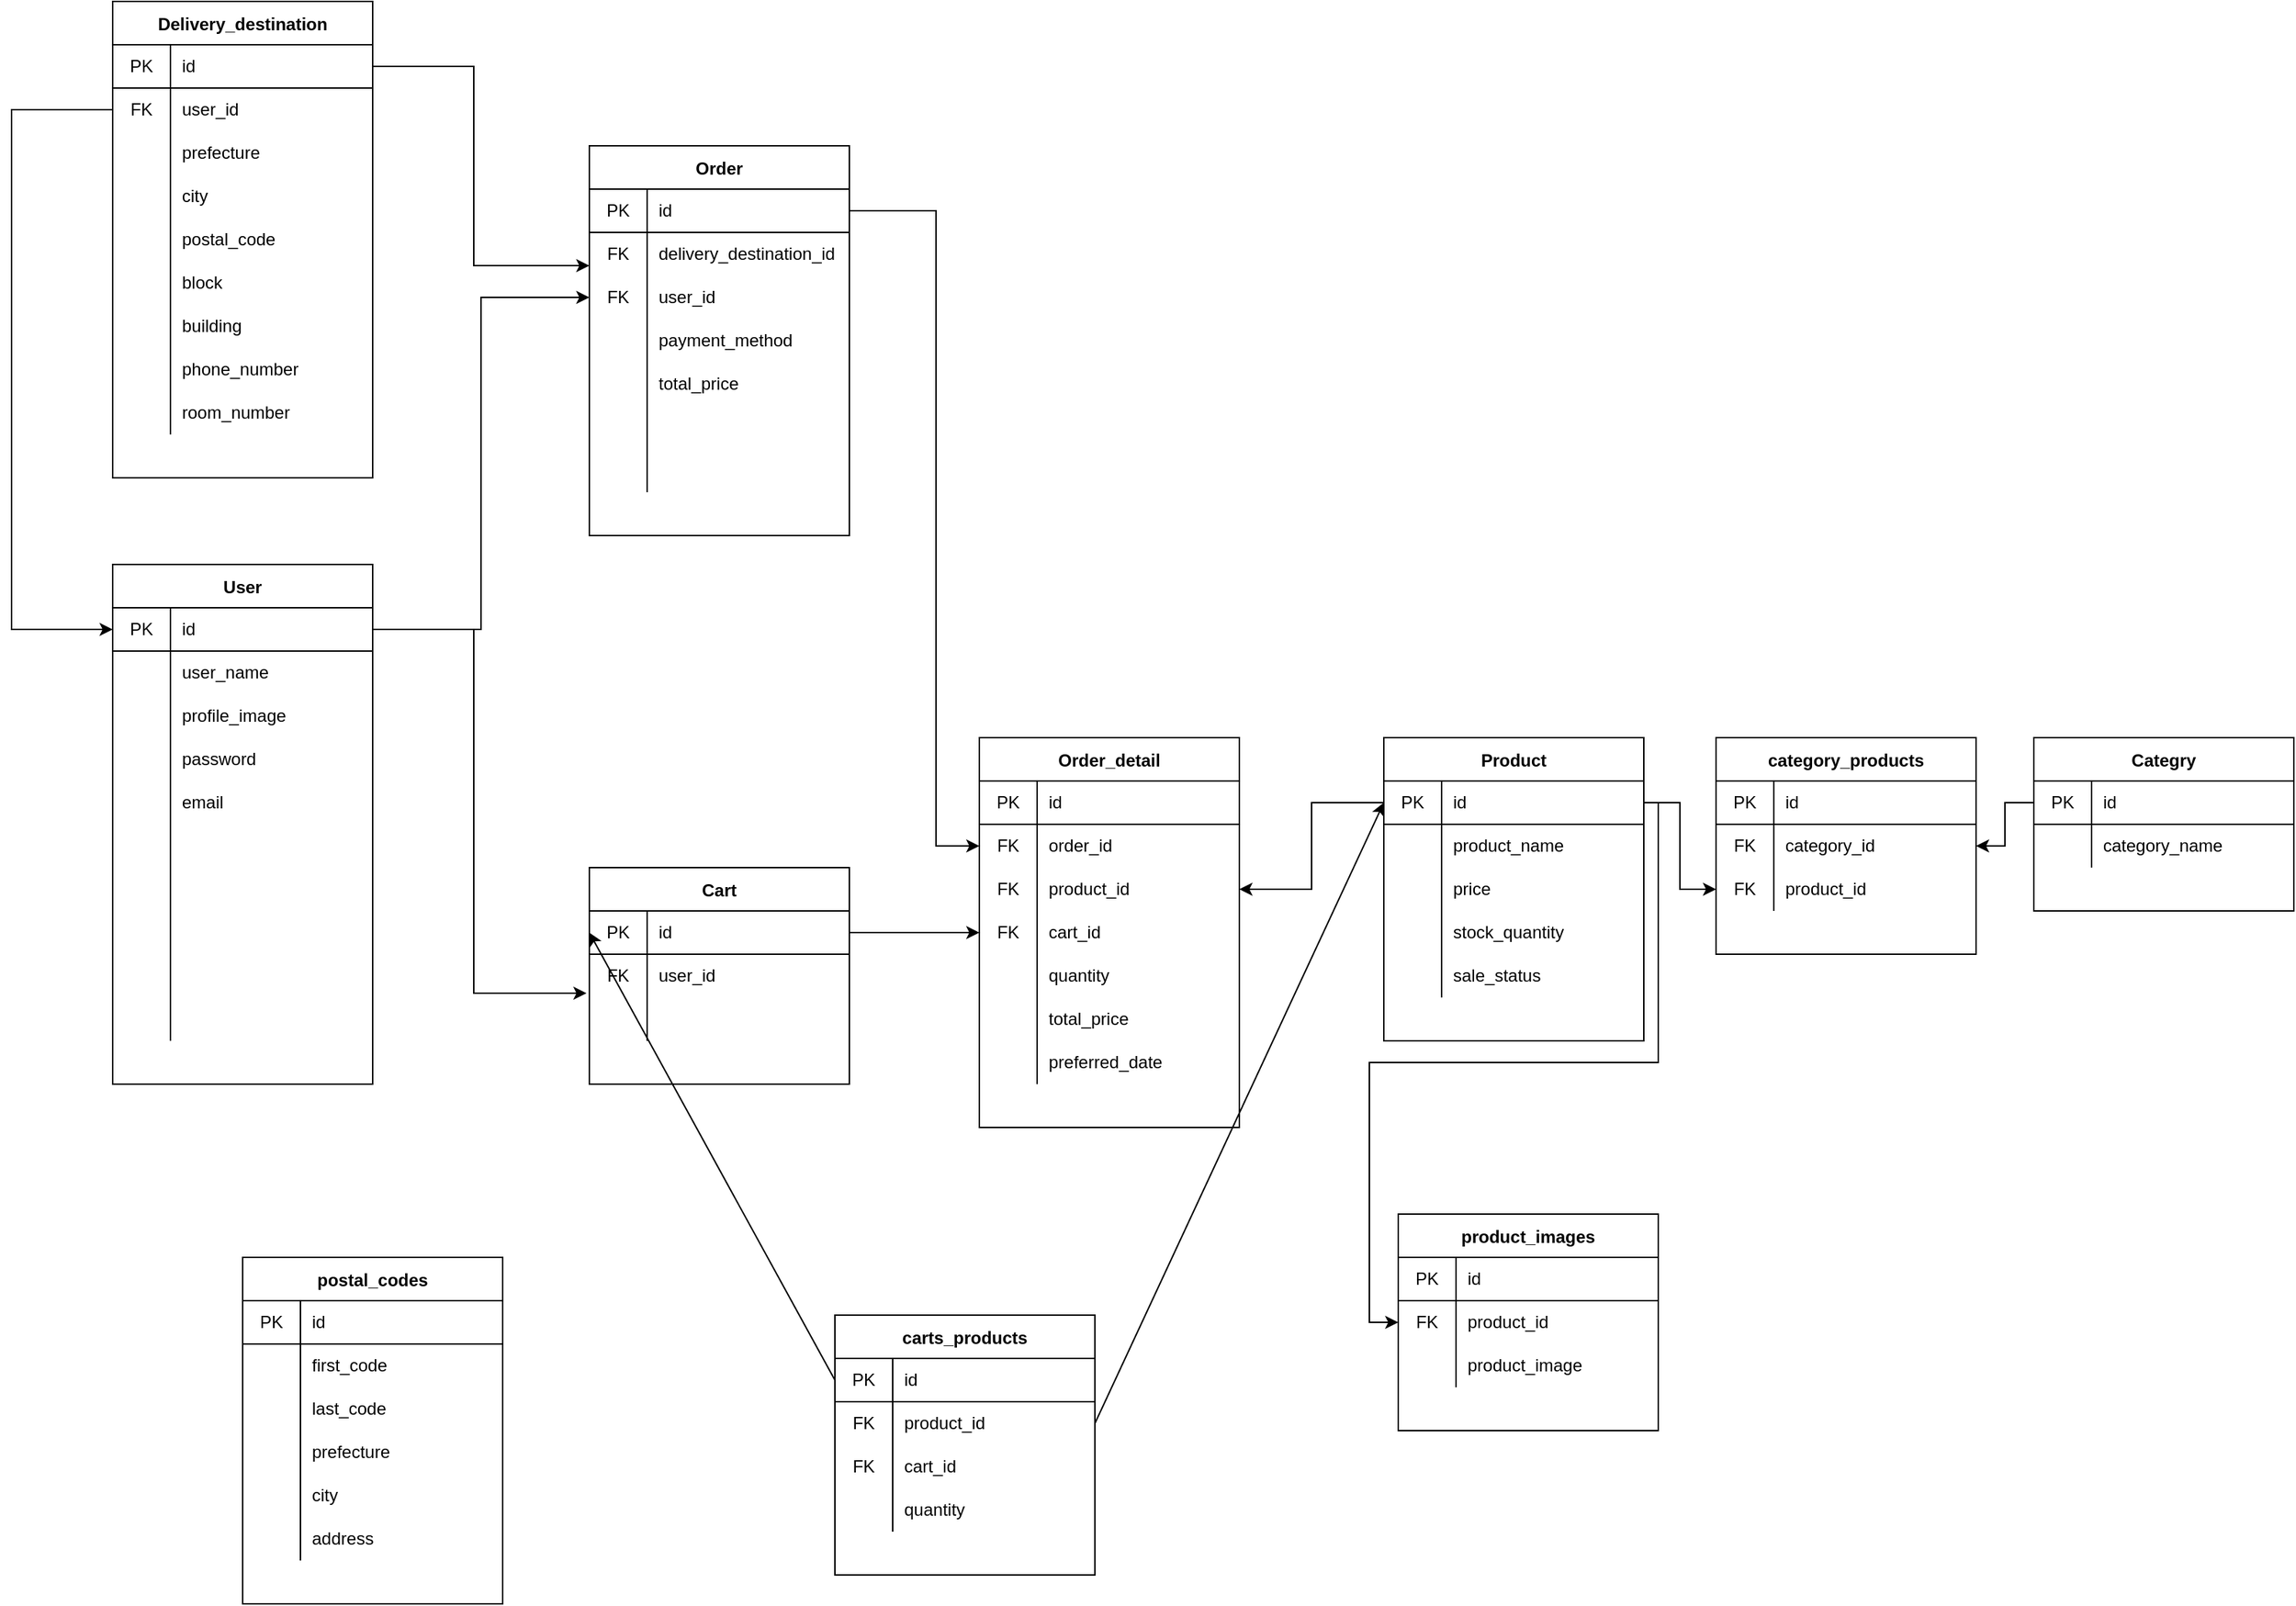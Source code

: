 <mxfile>
    <diagram id="3p-4Rh8myyLcDqGtjoT7" name="ER図面">
        <mxGraphModel dx="484" dy="622" grid="1" gridSize="10" guides="1" tooltips="1" connect="1" arrows="1" fold="1" page="1" pageScale="1" pageWidth="1920" pageHeight="1200" math="0" shadow="0">
            <root>
                <mxCell id="0"/>
                <mxCell id="1" parent="0"/>
                <mxCell id="340" value="" style="endArrow=classic;html=1;exitX=0;exitY=0.5;exitDx=0;exitDy=0;entryX=0;entryY=0.5;entryDx=0;entryDy=0;" edge="1" parent="1" source="322" target="125">
                    <mxGeometry width="50" height="50" relative="1" as="geometry">
                        <mxPoint x="830" y="920" as="sourcePoint"/>
                        <mxPoint x="880" y="870" as="targetPoint"/>
                    </mxGeometry>
                </mxCell>
                <mxCell id="23" value="User" style="shape=table;startSize=30;container=1;collapsible=0;childLayout=tableLayout;fixedRows=1;rowLines=0;fontStyle=1;align=center;" parent="1" vertex="1">
                    <mxGeometry x="370" y="440" width="180" height="360" as="geometry"/>
                </mxCell>
                <mxCell id="24" value="" style="shape=partialRectangle;html=1;whiteSpace=wrap;collapsible=0;dropTarget=0;pointerEvents=0;fillColor=none;top=0;left=0;bottom=1;right=0;points=[[0,0.5],[1,0.5]];portConstraint=eastwest;" parent="23" vertex="1">
                    <mxGeometry y="30" width="180" height="30" as="geometry"/>
                </mxCell>
                <mxCell id="25" value="PK" style="shape=partialRectangle;html=1;whiteSpace=wrap;connectable=0;fillColor=none;top=0;left=0;bottom=0;right=0;overflow=hidden;" parent="24" vertex="1">
                    <mxGeometry width="40" height="30" as="geometry"/>
                </mxCell>
                <mxCell id="26" value="id" style="shape=partialRectangle;html=1;whiteSpace=wrap;connectable=0;fillColor=none;top=0;left=0;bottom=0;right=0;align=left;spacingLeft=6;overflow=hidden;" parent="24" vertex="1">
                    <mxGeometry x="40" width="140" height="30" as="geometry"/>
                </mxCell>
                <mxCell id="27" value="" style="shape=partialRectangle;html=1;whiteSpace=wrap;collapsible=0;dropTarget=0;pointerEvents=0;fillColor=none;top=0;left=0;bottom=0;right=0;points=[[0,0.5],[1,0.5]];portConstraint=eastwest;" parent="23" vertex="1">
                    <mxGeometry y="60" width="180" height="30" as="geometry"/>
                </mxCell>
                <mxCell id="28" value="" style="shape=partialRectangle;html=1;whiteSpace=wrap;connectable=0;fillColor=none;top=0;left=0;bottom=0;right=0;overflow=hidden;" parent="27" vertex="1">
                    <mxGeometry width="40" height="30" as="geometry"/>
                </mxCell>
                <mxCell id="29" value="user_name" style="shape=partialRectangle;html=1;whiteSpace=wrap;connectable=0;fillColor=none;top=0;left=0;bottom=0;right=0;align=left;spacingLeft=6;overflow=hidden;" parent="27" vertex="1">
                    <mxGeometry x="40" width="140" height="30" as="geometry"/>
                </mxCell>
                <mxCell id="61" style="shape=partialRectangle;html=1;whiteSpace=wrap;collapsible=0;dropTarget=0;pointerEvents=0;fillColor=none;top=0;left=0;bottom=0;right=0;points=[[0,0.5],[1,0.5]];portConstraint=eastwest;" parent="23" vertex="1">
                    <mxGeometry y="90" width="180" height="30" as="geometry"/>
                </mxCell>
                <mxCell id="62" style="shape=partialRectangle;html=1;whiteSpace=wrap;connectable=0;fillColor=none;top=0;left=0;bottom=0;right=0;overflow=hidden;" parent="61" vertex="1">
                    <mxGeometry width="40" height="30" as="geometry"/>
                </mxCell>
                <mxCell id="63" value="profile_image" style="shape=partialRectangle;html=1;whiteSpace=wrap;connectable=0;fillColor=none;top=0;left=0;bottom=0;right=0;align=left;spacingLeft=6;overflow=hidden;" parent="61" vertex="1">
                    <mxGeometry x="40" width="140" height="30" as="geometry"/>
                </mxCell>
                <mxCell id="64" style="shape=partialRectangle;html=1;whiteSpace=wrap;collapsible=0;dropTarget=0;pointerEvents=0;fillColor=none;top=0;left=0;bottom=0;right=0;points=[[0,0.5],[1,0.5]];portConstraint=eastwest;" parent="23" vertex="1">
                    <mxGeometry y="120" width="180" height="30" as="geometry"/>
                </mxCell>
                <mxCell id="65" style="shape=partialRectangle;html=1;whiteSpace=wrap;connectable=0;fillColor=none;top=0;left=0;bottom=0;right=0;overflow=hidden;" parent="64" vertex="1">
                    <mxGeometry width="40" height="30" as="geometry"/>
                </mxCell>
                <mxCell id="66" value="password" style="shape=partialRectangle;html=1;whiteSpace=wrap;connectable=0;fillColor=none;top=0;left=0;bottom=0;right=0;align=left;spacingLeft=6;overflow=hidden;" parent="64" vertex="1">
                    <mxGeometry x="40" width="140" height="30" as="geometry"/>
                </mxCell>
                <mxCell id="67" style="shape=partialRectangle;html=1;whiteSpace=wrap;collapsible=0;dropTarget=0;pointerEvents=0;fillColor=none;top=0;left=0;bottom=0;right=0;points=[[0,0.5],[1,0.5]];portConstraint=eastwest;" parent="23" vertex="1">
                    <mxGeometry y="150" width="180" height="30" as="geometry"/>
                </mxCell>
                <mxCell id="68" style="shape=partialRectangle;html=1;whiteSpace=wrap;connectable=0;fillColor=none;top=0;left=0;bottom=0;right=0;overflow=hidden;" parent="67" vertex="1">
                    <mxGeometry width="40" height="30" as="geometry"/>
                </mxCell>
                <mxCell id="69" value="email" style="shape=partialRectangle;html=1;whiteSpace=wrap;connectable=0;fillColor=none;top=0;left=0;bottom=0;right=0;align=left;spacingLeft=6;overflow=hidden;" parent="67" vertex="1">
                    <mxGeometry x="40" width="140" height="30" as="geometry"/>
                </mxCell>
                <mxCell id="70" style="shape=partialRectangle;html=1;whiteSpace=wrap;collapsible=0;dropTarget=0;pointerEvents=0;fillColor=none;top=0;left=0;bottom=0;right=0;points=[[0,0.5],[1,0.5]];portConstraint=eastwest;" parent="23" vertex="1">
                    <mxGeometry y="180" width="180" height="30" as="geometry"/>
                </mxCell>
                <mxCell id="71" style="shape=partialRectangle;html=1;whiteSpace=wrap;connectable=0;fillColor=none;top=0;left=0;bottom=0;right=0;overflow=hidden;" parent="70" vertex="1">
                    <mxGeometry width="40" height="30" as="geometry"/>
                </mxCell>
                <mxCell id="72" style="shape=partialRectangle;html=1;whiteSpace=wrap;connectable=0;fillColor=none;top=0;left=0;bottom=0;right=0;align=left;spacingLeft=6;overflow=hidden;" parent="70" vertex="1">
                    <mxGeometry x="40" width="140" height="30" as="geometry"/>
                </mxCell>
                <mxCell id="73" style="shape=partialRectangle;html=1;whiteSpace=wrap;collapsible=0;dropTarget=0;pointerEvents=0;fillColor=none;top=0;left=0;bottom=0;right=0;points=[[0,0.5],[1,0.5]];portConstraint=eastwest;" parent="23" vertex="1">
                    <mxGeometry y="210" width="180" height="30" as="geometry"/>
                </mxCell>
                <mxCell id="74" style="shape=partialRectangle;html=1;whiteSpace=wrap;connectable=0;fillColor=none;top=0;left=0;bottom=0;right=0;overflow=hidden;" parent="73" vertex="1">
                    <mxGeometry width="40" height="30" as="geometry"/>
                </mxCell>
                <mxCell id="75" style="shape=partialRectangle;html=1;whiteSpace=wrap;connectable=0;fillColor=none;top=0;left=0;bottom=0;right=0;align=left;spacingLeft=6;overflow=hidden;" parent="73" vertex="1">
                    <mxGeometry x="40" width="140" height="30" as="geometry"/>
                </mxCell>
                <mxCell id="76" style="shape=partialRectangle;html=1;whiteSpace=wrap;collapsible=0;dropTarget=0;pointerEvents=0;fillColor=none;top=0;left=0;bottom=0;right=0;points=[[0,0.5],[1,0.5]];portConstraint=eastwest;" parent="23" vertex="1">
                    <mxGeometry y="240" width="180" height="30" as="geometry"/>
                </mxCell>
                <mxCell id="77" style="shape=partialRectangle;html=1;whiteSpace=wrap;connectable=0;fillColor=none;top=0;left=0;bottom=0;right=0;overflow=hidden;" parent="76" vertex="1">
                    <mxGeometry width="40" height="30" as="geometry"/>
                </mxCell>
                <mxCell id="78" style="shape=partialRectangle;html=1;whiteSpace=wrap;connectable=0;fillColor=none;top=0;left=0;bottom=0;right=0;align=left;spacingLeft=6;overflow=hidden;" parent="76" vertex="1">
                    <mxGeometry x="40" width="140" height="30" as="geometry"/>
                </mxCell>
                <mxCell id="79" style="shape=partialRectangle;html=1;whiteSpace=wrap;collapsible=0;dropTarget=0;pointerEvents=0;fillColor=none;top=0;left=0;bottom=0;right=0;points=[[0,0.5],[1,0.5]];portConstraint=eastwest;" parent="23" vertex="1">
                    <mxGeometry y="270" width="180" height="30" as="geometry"/>
                </mxCell>
                <mxCell id="80" style="shape=partialRectangle;html=1;whiteSpace=wrap;connectable=0;fillColor=none;top=0;left=0;bottom=0;right=0;overflow=hidden;" parent="79" vertex="1">
                    <mxGeometry width="40" height="30" as="geometry"/>
                </mxCell>
                <mxCell id="81" style="shape=partialRectangle;html=1;whiteSpace=wrap;connectable=0;fillColor=none;top=0;left=0;bottom=0;right=0;align=left;spacingLeft=6;overflow=hidden;" parent="79" vertex="1">
                    <mxGeometry x="40" width="140" height="30" as="geometry"/>
                </mxCell>
                <mxCell id="82" style="shape=partialRectangle;html=1;whiteSpace=wrap;collapsible=0;dropTarget=0;pointerEvents=0;fillColor=none;top=0;left=0;bottom=0;right=0;points=[[0,0.5],[1,0.5]];portConstraint=eastwest;" parent="23" vertex="1">
                    <mxGeometry y="300" width="180" height="30" as="geometry"/>
                </mxCell>
                <mxCell id="83" style="shape=partialRectangle;html=1;whiteSpace=wrap;connectable=0;fillColor=none;top=0;left=0;bottom=0;right=0;overflow=hidden;" parent="82" vertex="1">
                    <mxGeometry width="40" height="30" as="geometry"/>
                </mxCell>
                <mxCell id="84" style="shape=partialRectangle;html=1;whiteSpace=wrap;connectable=0;fillColor=none;top=0;left=0;bottom=0;right=0;align=left;spacingLeft=6;overflow=hidden;" parent="82" vertex="1">
                    <mxGeometry x="40" width="140" height="30" as="geometry"/>
                </mxCell>
                <mxCell id="85" value="Delivery_destination" style="shape=table;startSize=30;container=1;collapsible=0;childLayout=tableLayout;fixedRows=1;rowLines=0;fontStyle=1;align=center;" parent="1" vertex="1">
                    <mxGeometry x="370" y="50" width="180" height="330" as="geometry"/>
                </mxCell>
                <mxCell id="86" value="" style="shape=partialRectangle;html=1;whiteSpace=wrap;collapsible=0;dropTarget=0;pointerEvents=0;fillColor=none;top=0;left=0;bottom=1;right=0;points=[[0,0.5],[1,0.5]];portConstraint=eastwest;" parent="85" vertex="1">
                    <mxGeometry y="30" width="180" height="30" as="geometry"/>
                </mxCell>
                <mxCell id="87" value="PK" style="shape=partialRectangle;html=1;whiteSpace=wrap;connectable=0;fillColor=none;top=0;left=0;bottom=0;right=0;overflow=hidden;" parent="86" vertex="1">
                    <mxGeometry width="40" height="30" as="geometry"/>
                </mxCell>
                <mxCell id="88" value="id" style="shape=partialRectangle;html=1;whiteSpace=wrap;connectable=0;fillColor=none;top=0;left=0;bottom=0;right=0;align=left;spacingLeft=6;overflow=hidden;" parent="86" vertex="1">
                    <mxGeometry x="40" width="140" height="30" as="geometry"/>
                </mxCell>
                <mxCell id="89" value="" style="shape=partialRectangle;html=1;whiteSpace=wrap;collapsible=0;dropTarget=0;pointerEvents=0;fillColor=none;top=0;left=0;bottom=0;right=0;points=[[0,0.5],[1,0.5]];portConstraint=eastwest;" parent="85" vertex="1">
                    <mxGeometry y="60" width="180" height="30" as="geometry"/>
                </mxCell>
                <mxCell id="90" value="FK" style="shape=partialRectangle;html=1;whiteSpace=wrap;connectable=0;fillColor=none;top=0;left=0;bottom=0;right=0;overflow=hidden;" parent="89" vertex="1">
                    <mxGeometry width="40" height="30" as="geometry"/>
                </mxCell>
                <mxCell id="91" value="user_id" style="shape=partialRectangle;html=1;whiteSpace=wrap;connectable=0;fillColor=none;top=0;left=0;bottom=0;right=0;align=left;spacingLeft=6;overflow=hidden;" parent="89" vertex="1">
                    <mxGeometry x="40" width="140" height="30" as="geometry"/>
                </mxCell>
                <mxCell id="92" value="" style="shape=partialRectangle;html=1;whiteSpace=wrap;collapsible=0;dropTarget=0;pointerEvents=0;fillColor=none;top=0;left=0;bottom=0;right=0;points=[[0,0.5],[1,0.5]];portConstraint=eastwest;" parent="85" vertex="1">
                    <mxGeometry y="90" width="180" height="30" as="geometry"/>
                </mxCell>
                <mxCell id="93" value="" style="shape=partialRectangle;html=1;whiteSpace=wrap;connectable=0;fillColor=none;top=0;left=0;bottom=0;right=0;overflow=hidden;" parent="92" vertex="1">
                    <mxGeometry width="40" height="30" as="geometry"/>
                </mxCell>
                <mxCell id="94" value="prefecture" style="shape=partialRectangle;html=1;whiteSpace=wrap;connectable=0;fillColor=none;top=0;left=0;bottom=0;right=0;align=left;spacingLeft=6;overflow=hidden;" parent="92" vertex="1">
                    <mxGeometry x="40" width="140" height="30" as="geometry"/>
                </mxCell>
                <mxCell id="196" style="shape=partialRectangle;html=1;whiteSpace=wrap;collapsible=0;dropTarget=0;pointerEvents=0;fillColor=none;top=0;left=0;bottom=0;right=0;points=[[0,0.5],[1,0.5]];portConstraint=eastwest;" parent="85" vertex="1">
                    <mxGeometry y="120" width="180" height="30" as="geometry"/>
                </mxCell>
                <mxCell id="197" style="shape=partialRectangle;html=1;whiteSpace=wrap;connectable=0;fillColor=none;top=0;left=0;bottom=0;right=0;overflow=hidden;" parent="196" vertex="1">
                    <mxGeometry width="40" height="30" as="geometry"/>
                </mxCell>
                <mxCell id="198" value="city" style="shape=partialRectangle;html=1;whiteSpace=wrap;connectable=0;fillColor=none;top=0;left=0;bottom=0;right=0;align=left;spacingLeft=6;overflow=hidden;" parent="196" vertex="1">
                    <mxGeometry x="40" width="140" height="30" as="geometry"/>
                </mxCell>
                <mxCell id="202" style="shape=partialRectangle;html=1;whiteSpace=wrap;collapsible=0;dropTarget=0;pointerEvents=0;fillColor=none;top=0;left=0;bottom=0;right=0;points=[[0,0.5],[1,0.5]];portConstraint=eastwest;" parent="85" vertex="1">
                    <mxGeometry y="150" width="180" height="30" as="geometry"/>
                </mxCell>
                <mxCell id="203" style="shape=partialRectangle;html=1;whiteSpace=wrap;connectable=0;fillColor=none;top=0;left=0;bottom=0;right=0;overflow=hidden;" parent="202" vertex="1">
                    <mxGeometry width="40" height="30" as="geometry"/>
                </mxCell>
                <mxCell id="204" value="postal_code" style="shape=partialRectangle;html=1;whiteSpace=wrap;connectable=0;fillColor=none;top=0;left=0;bottom=0;right=0;align=left;spacingLeft=6;overflow=hidden;" parent="202" vertex="1">
                    <mxGeometry x="40" width="140" height="30" as="geometry"/>
                </mxCell>
                <mxCell id="208" style="shape=partialRectangle;html=1;whiteSpace=wrap;collapsible=0;dropTarget=0;pointerEvents=0;fillColor=none;top=0;left=0;bottom=0;right=0;points=[[0,0.5],[1,0.5]];portConstraint=eastwest;" parent="85" vertex="1">
                    <mxGeometry y="180" width="180" height="30" as="geometry"/>
                </mxCell>
                <mxCell id="209" style="shape=partialRectangle;html=1;whiteSpace=wrap;connectable=0;fillColor=none;top=0;left=0;bottom=0;right=0;overflow=hidden;" parent="208" vertex="1">
                    <mxGeometry width="40" height="30" as="geometry"/>
                </mxCell>
                <mxCell id="210" value="block" style="shape=partialRectangle;html=1;whiteSpace=wrap;connectable=0;fillColor=none;top=0;left=0;bottom=0;right=0;align=left;spacingLeft=6;overflow=hidden;" parent="208" vertex="1">
                    <mxGeometry x="40" width="140" height="30" as="geometry"/>
                </mxCell>
                <mxCell id="211" style="shape=partialRectangle;html=1;whiteSpace=wrap;collapsible=0;dropTarget=0;pointerEvents=0;fillColor=none;top=0;left=0;bottom=0;right=0;points=[[0,0.5],[1,0.5]];portConstraint=eastwest;" parent="85" vertex="1">
                    <mxGeometry y="210" width="180" height="30" as="geometry"/>
                </mxCell>
                <mxCell id="212" style="shape=partialRectangle;html=1;whiteSpace=wrap;connectable=0;fillColor=none;top=0;left=0;bottom=0;right=0;overflow=hidden;" parent="211" vertex="1">
                    <mxGeometry width="40" height="30" as="geometry"/>
                </mxCell>
                <mxCell id="213" value="building" style="shape=partialRectangle;html=1;whiteSpace=wrap;connectable=0;fillColor=none;top=0;left=0;bottom=0;right=0;align=left;spacingLeft=6;overflow=hidden;" parent="211" vertex="1">
                    <mxGeometry x="40" width="140" height="30" as="geometry"/>
                </mxCell>
                <mxCell id="214" style="shape=partialRectangle;html=1;whiteSpace=wrap;collapsible=0;dropTarget=0;pointerEvents=0;fillColor=none;top=0;left=0;bottom=0;right=0;points=[[0,0.5],[1,0.5]];portConstraint=eastwest;" parent="85" vertex="1">
                    <mxGeometry y="240" width="180" height="30" as="geometry"/>
                </mxCell>
                <mxCell id="215" style="shape=partialRectangle;html=1;whiteSpace=wrap;connectable=0;fillColor=none;top=0;left=0;bottom=0;right=0;overflow=hidden;" parent="214" vertex="1">
                    <mxGeometry width="40" height="30" as="geometry"/>
                </mxCell>
                <mxCell id="216" value="&lt;span&gt;phone_number&lt;/span&gt;" style="shape=partialRectangle;html=1;whiteSpace=wrap;connectable=0;fillColor=none;top=0;left=0;bottom=0;right=0;align=left;spacingLeft=6;overflow=hidden;" parent="214" vertex="1">
                    <mxGeometry x="40" width="140" height="30" as="geometry"/>
                </mxCell>
                <mxCell id="217" style="shape=partialRectangle;html=1;whiteSpace=wrap;collapsible=0;dropTarget=0;pointerEvents=0;fillColor=none;top=0;left=0;bottom=0;right=0;points=[[0,0.5],[1,0.5]];portConstraint=eastwest;" parent="85" vertex="1">
                    <mxGeometry y="270" width="180" height="30" as="geometry"/>
                </mxCell>
                <mxCell id="218" style="shape=partialRectangle;html=1;whiteSpace=wrap;connectable=0;fillColor=none;top=0;left=0;bottom=0;right=0;overflow=hidden;" parent="217" vertex="1">
                    <mxGeometry width="40" height="30" as="geometry"/>
                </mxCell>
                <mxCell id="219" value="room_number" style="shape=partialRectangle;html=1;whiteSpace=wrap;connectable=0;fillColor=none;top=0;left=0;bottom=0;right=0;align=left;spacingLeft=6;overflow=hidden;" parent="217" vertex="1">
                    <mxGeometry x="40" width="140" height="30" as="geometry"/>
                </mxCell>
                <mxCell id="105" value="postal_codes" style="shape=table;startSize=30;container=1;collapsible=0;childLayout=tableLayout;fixedRows=1;rowLines=0;fontStyle=1;align=center;" parent="1" vertex="1">
                    <mxGeometry x="460" y="920" width="180" height="240" as="geometry"/>
                </mxCell>
                <mxCell id="106" value="" style="shape=partialRectangle;html=1;whiteSpace=wrap;collapsible=0;dropTarget=0;pointerEvents=0;fillColor=none;top=0;left=0;bottom=1;right=0;points=[[0,0.5],[1,0.5]];portConstraint=eastwest;" parent="105" vertex="1">
                    <mxGeometry y="30" width="180" height="30" as="geometry"/>
                </mxCell>
                <mxCell id="107" value="PK" style="shape=partialRectangle;html=1;whiteSpace=wrap;connectable=0;fillColor=none;top=0;left=0;bottom=0;right=0;overflow=hidden;" parent="106" vertex="1">
                    <mxGeometry width="40" height="30" as="geometry"/>
                </mxCell>
                <mxCell id="108" value="id" style="shape=partialRectangle;html=1;whiteSpace=wrap;connectable=0;fillColor=none;top=0;left=0;bottom=0;right=0;align=left;spacingLeft=6;overflow=hidden;" parent="106" vertex="1">
                    <mxGeometry x="40" width="140" height="30" as="geometry"/>
                </mxCell>
                <mxCell id="109" value="" style="shape=partialRectangle;html=1;whiteSpace=wrap;collapsible=0;dropTarget=0;pointerEvents=0;fillColor=none;top=0;left=0;bottom=0;right=0;points=[[0,0.5],[1,0.5]];portConstraint=eastwest;" parent="105" vertex="1">
                    <mxGeometry y="60" width="180" height="30" as="geometry"/>
                </mxCell>
                <mxCell id="110" value="" style="shape=partialRectangle;html=1;whiteSpace=wrap;connectable=0;fillColor=none;top=0;left=0;bottom=0;right=0;overflow=hidden;" parent="109" vertex="1">
                    <mxGeometry width="40" height="30" as="geometry"/>
                </mxCell>
                <mxCell id="111" value="first_code" style="shape=partialRectangle;html=1;whiteSpace=wrap;connectable=0;fillColor=none;top=0;left=0;bottom=0;right=0;align=left;spacingLeft=6;overflow=hidden;" parent="109" vertex="1">
                    <mxGeometry x="40" width="140" height="30" as="geometry"/>
                </mxCell>
                <mxCell id="112" value="" style="shape=partialRectangle;html=1;whiteSpace=wrap;collapsible=0;dropTarget=0;pointerEvents=0;fillColor=none;top=0;left=0;bottom=0;right=0;points=[[0,0.5],[1,0.5]];portConstraint=eastwest;" parent="105" vertex="1">
                    <mxGeometry y="90" width="180" height="30" as="geometry"/>
                </mxCell>
                <mxCell id="113" value="" style="shape=partialRectangle;html=1;whiteSpace=wrap;connectable=0;fillColor=none;top=0;left=0;bottom=0;right=0;overflow=hidden;" parent="112" vertex="1">
                    <mxGeometry width="40" height="30" as="geometry"/>
                </mxCell>
                <mxCell id="114" value="last_code" style="shape=partialRectangle;html=1;whiteSpace=wrap;connectable=0;fillColor=none;top=0;left=0;bottom=0;right=0;align=left;spacingLeft=6;overflow=hidden;" parent="112" vertex="1">
                    <mxGeometry x="40" width="140" height="30" as="geometry"/>
                </mxCell>
                <mxCell id="121" style="shape=partialRectangle;html=1;whiteSpace=wrap;collapsible=0;dropTarget=0;pointerEvents=0;fillColor=none;top=0;left=0;bottom=0;right=0;points=[[0,0.5],[1,0.5]];portConstraint=eastwest;" parent="105" vertex="1">
                    <mxGeometry y="120" width="180" height="30" as="geometry"/>
                </mxCell>
                <mxCell id="122" style="shape=partialRectangle;html=1;whiteSpace=wrap;connectable=0;fillColor=none;top=0;left=0;bottom=0;right=0;overflow=hidden;" parent="121" vertex="1">
                    <mxGeometry width="40" height="30" as="geometry"/>
                </mxCell>
                <mxCell id="123" value="prefecture" style="shape=partialRectangle;html=1;whiteSpace=wrap;connectable=0;fillColor=none;top=0;left=0;bottom=0;right=0;align=left;spacingLeft=6;overflow=hidden;" parent="121" vertex="1">
                    <mxGeometry x="40" width="140" height="30" as="geometry"/>
                </mxCell>
                <mxCell id="118" style="shape=partialRectangle;html=1;whiteSpace=wrap;collapsible=0;dropTarget=0;pointerEvents=0;fillColor=none;top=0;left=0;bottom=0;right=0;points=[[0,0.5],[1,0.5]];portConstraint=eastwest;" parent="105" vertex="1">
                    <mxGeometry y="150" width="180" height="30" as="geometry"/>
                </mxCell>
                <mxCell id="119" style="shape=partialRectangle;html=1;whiteSpace=wrap;connectable=0;fillColor=none;top=0;left=0;bottom=0;right=0;overflow=hidden;" parent="118" vertex="1">
                    <mxGeometry width="40" height="30" as="geometry"/>
                </mxCell>
                <mxCell id="120" value="city" style="shape=partialRectangle;html=1;whiteSpace=wrap;connectable=0;fillColor=none;top=0;left=0;bottom=0;right=0;align=left;spacingLeft=6;overflow=hidden;" parent="118" vertex="1">
                    <mxGeometry x="40" width="140" height="30" as="geometry"/>
                </mxCell>
                <mxCell id="115" style="shape=partialRectangle;html=1;whiteSpace=wrap;collapsible=0;dropTarget=0;pointerEvents=0;fillColor=none;top=0;left=0;bottom=0;right=0;points=[[0,0.5],[1,0.5]];portConstraint=eastwest;" parent="105" vertex="1">
                    <mxGeometry y="180" width="180" height="30" as="geometry"/>
                </mxCell>
                <mxCell id="116" style="shape=partialRectangle;html=1;whiteSpace=wrap;connectable=0;fillColor=none;top=0;left=0;bottom=0;right=0;overflow=hidden;" parent="115" vertex="1">
                    <mxGeometry width="40" height="30" as="geometry"/>
                </mxCell>
                <mxCell id="117" value="address" style="shape=partialRectangle;html=1;whiteSpace=wrap;connectable=0;fillColor=none;top=0;left=0;bottom=0;right=0;align=left;spacingLeft=6;overflow=hidden;" parent="115" vertex="1">
                    <mxGeometry x="40" width="140" height="30" as="geometry"/>
                </mxCell>
                <mxCell id="124" value="Cart" style="shape=table;startSize=30;container=1;collapsible=0;childLayout=tableLayout;fixedRows=1;rowLines=0;fontStyle=1;align=center;" parent="1" vertex="1">
                    <mxGeometry x="700" y="650" width="180" height="150" as="geometry"/>
                </mxCell>
                <mxCell id="125" value="" style="shape=partialRectangle;html=1;whiteSpace=wrap;collapsible=0;dropTarget=0;pointerEvents=0;fillColor=none;top=0;left=0;bottom=1;right=0;points=[[0,0.5],[1,0.5]];portConstraint=eastwest;" parent="124" vertex="1">
                    <mxGeometry y="30" width="180" height="30" as="geometry"/>
                </mxCell>
                <mxCell id="126" value="PK" style="shape=partialRectangle;html=1;whiteSpace=wrap;connectable=0;fillColor=none;top=0;left=0;bottom=0;right=0;overflow=hidden;" parent="125" vertex="1">
                    <mxGeometry width="40" height="30" as="geometry"/>
                </mxCell>
                <mxCell id="127" value="id" style="shape=partialRectangle;html=1;whiteSpace=wrap;connectable=0;fillColor=none;top=0;left=0;bottom=0;right=0;align=left;spacingLeft=6;overflow=hidden;" parent="125" vertex="1">
                    <mxGeometry x="40" width="140" height="30" as="geometry"/>
                </mxCell>
                <mxCell id="128" value="" style="shape=partialRectangle;html=1;whiteSpace=wrap;collapsible=0;dropTarget=0;pointerEvents=0;fillColor=none;top=0;left=0;bottom=0;right=0;points=[[0,0.5],[1,0.5]];portConstraint=eastwest;" parent="124" vertex="1">
                    <mxGeometry y="60" width="180" height="30" as="geometry"/>
                </mxCell>
                <mxCell id="129" value="FK" style="shape=partialRectangle;html=1;whiteSpace=wrap;connectable=0;fillColor=none;top=0;left=0;bottom=0;right=0;overflow=hidden;" parent="128" vertex="1">
                    <mxGeometry width="40" height="30" as="geometry"/>
                </mxCell>
                <mxCell id="130" value="user_id" style="shape=partialRectangle;html=1;whiteSpace=wrap;connectable=0;fillColor=none;top=0;left=0;bottom=0;right=0;align=left;spacingLeft=6;overflow=hidden;" parent="128" vertex="1">
                    <mxGeometry x="40" width="140" height="30" as="geometry"/>
                </mxCell>
                <mxCell id="318" style="shape=partialRectangle;html=1;whiteSpace=wrap;collapsible=0;dropTarget=0;pointerEvents=0;fillColor=none;top=0;left=0;bottom=0;right=0;points=[[0,0.5],[1,0.5]];portConstraint=eastwest;" vertex="1" parent="124">
                    <mxGeometry y="90" width="180" height="30" as="geometry"/>
                </mxCell>
                <mxCell id="319" value="" style="shape=partialRectangle;html=1;whiteSpace=wrap;connectable=0;fillColor=none;top=0;left=0;bottom=0;right=0;overflow=hidden;" vertex="1" parent="318">
                    <mxGeometry width="40" height="30" as="geometry"/>
                </mxCell>
                <mxCell id="320" value="" style="shape=partialRectangle;html=1;whiteSpace=wrap;connectable=0;fillColor=none;top=0;left=0;bottom=0;right=0;align=left;spacingLeft=6;overflow=hidden;" vertex="1" parent="318">
                    <mxGeometry x="40" width="140" height="30" as="geometry"/>
                </mxCell>
                <mxCell id="134" value="Order_detail" style="shape=table;startSize=30;container=1;collapsible=0;childLayout=tableLayout;fixedRows=1;rowLines=0;fontStyle=1;align=center;" parent="1" vertex="1">
                    <mxGeometry x="970" y="560" width="180" height="270" as="geometry"/>
                </mxCell>
                <mxCell id="135" value="" style="shape=partialRectangle;html=1;whiteSpace=wrap;collapsible=0;dropTarget=0;pointerEvents=0;fillColor=none;top=0;left=0;bottom=1;right=0;points=[[0,0.5],[1,0.5]];portConstraint=eastwest;" parent="134" vertex="1">
                    <mxGeometry y="30" width="180" height="30" as="geometry"/>
                </mxCell>
                <mxCell id="136" value="PK" style="shape=partialRectangle;html=1;whiteSpace=wrap;connectable=0;fillColor=none;top=0;left=0;bottom=0;right=0;overflow=hidden;" parent="135" vertex="1">
                    <mxGeometry width="40" height="30" as="geometry"/>
                </mxCell>
                <mxCell id="137" value="id" style="shape=partialRectangle;html=1;whiteSpace=wrap;connectable=0;fillColor=none;top=0;left=0;bottom=0;right=0;align=left;spacingLeft=6;overflow=hidden;" parent="135" vertex="1">
                    <mxGeometry x="40" width="140" height="30" as="geometry"/>
                </mxCell>
                <mxCell id="184" style="shape=partialRectangle;html=1;whiteSpace=wrap;collapsible=0;dropTarget=0;pointerEvents=0;fillColor=none;top=0;left=0;bottom=0;right=0;points=[[0,0.5],[1,0.5]];portConstraint=eastwest;" parent="134" vertex="1">
                    <mxGeometry y="60" width="180" height="30" as="geometry"/>
                </mxCell>
                <mxCell id="185" value="FK" style="shape=partialRectangle;html=1;whiteSpace=wrap;connectable=0;fillColor=none;top=0;left=0;bottom=0;right=0;overflow=hidden;" parent="184" vertex="1">
                    <mxGeometry width="40" height="30" as="geometry"/>
                </mxCell>
                <mxCell id="186" value="order_id" style="shape=partialRectangle;html=1;whiteSpace=wrap;connectable=0;fillColor=none;top=0;left=0;bottom=0;right=0;align=left;spacingLeft=6;overflow=hidden;" parent="184" vertex="1">
                    <mxGeometry x="40" width="140" height="30" as="geometry"/>
                </mxCell>
                <mxCell id="138" value="" style="shape=partialRectangle;html=1;whiteSpace=wrap;collapsible=0;dropTarget=0;pointerEvents=0;fillColor=none;top=0;left=0;bottom=0;right=0;points=[[0,0.5],[1,0.5]];portConstraint=eastwest;" parent="134" vertex="1">
                    <mxGeometry y="90" width="180" height="30" as="geometry"/>
                </mxCell>
                <mxCell id="139" value="FK" style="shape=partialRectangle;html=1;whiteSpace=wrap;connectable=0;fillColor=none;top=0;left=0;bottom=0;right=0;overflow=hidden;" parent="138" vertex="1">
                    <mxGeometry width="40" height="30" as="geometry"/>
                </mxCell>
                <mxCell id="140" value="product_id" style="shape=partialRectangle;html=1;whiteSpace=wrap;connectable=0;fillColor=none;top=0;left=0;bottom=0;right=0;align=left;spacingLeft=6;overflow=hidden;" parent="138" vertex="1">
                    <mxGeometry x="40" width="140" height="30" as="geometry"/>
                </mxCell>
                <mxCell id="141" value="" style="shape=partialRectangle;html=1;whiteSpace=wrap;collapsible=0;dropTarget=0;pointerEvents=0;fillColor=none;top=0;left=0;bottom=0;right=0;points=[[0,0.5],[1,0.5]];portConstraint=eastwest;" parent="134" vertex="1">
                    <mxGeometry y="120" width="180" height="30" as="geometry"/>
                </mxCell>
                <mxCell id="142" value="FK" style="shape=partialRectangle;html=1;whiteSpace=wrap;connectable=0;fillColor=none;top=0;left=0;bottom=0;right=0;overflow=hidden;" parent="141" vertex="1">
                    <mxGeometry width="40" height="30" as="geometry"/>
                </mxCell>
                <mxCell id="143" value="cart_id" style="shape=partialRectangle;html=1;whiteSpace=wrap;connectable=0;fillColor=none;top=0;left=0;bottom=0;right=0;align=left;spacingLeft=6;overflow=hidden;" parent="141" vertex="1">
                    <mxGeometry x="40" width="140" height="30" as="geometry"/>
                </mxCell>
                <mxCell id="187" style="shape=partialRectangle;html=1;whiteSpace=wrap;collapsible=0;dropTarget=0;pointerEvents=0;fillColor=none;top=0;left=0;bottom=0;right=0;points=[[0,0.5],[1,0.5]];portConstraint=eastwest;" parent="134" vertex="1">
                    <mxGeometry y="150" width="180" height="30" as="geometry"/>
                </mxCell>
                <mxCell id="188" style="shape=partialRectangle;html=1;whiteSpace=wrap;connectable=0;fillColor=none;top=0;left=0;bottom=0;right=0;overflow=hidden;" parent="187" vertex="1">
                    <mxGeometry width="40" height="30" as="geometry"/>
                </mxCell>
                <mxCell id="189" value="quantity" style="shape=partialRectangle;html=1;whiteSpace=wrap;connectable=0;fillColor=none;top=0;left=0;bottom=0;right=0;align=left;spacingLeft=6;overflow=hidden;" parent="187" vertex="1">
                    <mxGeometry x="40" width="140" height="30" as="geometry"/>
                </mxCell>
                <mxCell id="190" style="shape=partialRectangle;html=1;whiteSpace=wrap;collapsible=0;dropTarget=0;pointerEvents=0;fillColor=none;top=0;left=0;bottom=0;right=0;points=[[0,0.5],[1,0.5]];portConstraint=eastwest;" parent="134" vertex="1">
                    <mxGeometry y="180" width="180" height="30" as="geometry"/>
                </mxCell>
                <mxCell id="191" style="shape=partialRectangle;html=1;whiteSpace=wrap;connectable=0;fillColor=none;top=0;left=0;bottom=0;right=0;overflow=hidden;" parent="190" vertex="1">
                    <mxGeometry width="40" height="30" as="geometry"/>
                </mxCell>
                <mxCell id="192" value="total_price" style="shape=partialRectangle;html=1;whiteSpace=wrap;connectable=0;fillColor=none;top=0;left=0;bottom=0;right=0;align=left;spacingLeft=6;overflow=hidden;" parent="190" vertex="1">
                    <mxGeometry x="40" width="140" height="30" as="geometry"/>
                </mxCell>
                <mxCell id="hsg1LtBKXbWhJvhgYUZy-293" style="shape=partialRectangle;html=1;whiteSpace=wrap;collapsible=0;dropTarget=0;pointerEvents=0;fillColor=none;top=0;left=0;bottom=0;right=0;points=[[0,0.5],[1,0.5]];portConstraint=eastwest;" parent="134" vertex="1">
                    <mxGeometry y="210" width="180" height="30" as="geometry"/>
                </mxCell>
                <mxCell id="hsg1LtBKXbWhJvhgYUZy-294" style="shape=partialRectangle;html=1;whiteSpace=wrap;connectable=0;fillColor=none;top=0;left=0;bottom=0;right=0;overflow=hidden;" parent="hsg1LtBKXbWhJvhgYUZy-293" vertex="1">
                    <mxGeometry width="40" height="30" as="geometry"/>
                </mxCell>
                <mxCell id="hsg1LtBKXbWhJvhgYUZy-295" value="&lt;span&gt;preferred_date&lt;/span&gt;" style="shape=partialRectangle;html=1;whiteSpace=wrap;connectable=0;fillColor=none;top=0;left=0;bottom=0;right=0;align=left;spacingLeft=6;overflow=hidden;" parent="hsg1LtBKXbWhJvhgYUZy-293" vertex="1">
                    <mxGeometry x="40" width="140" height="30" as="geometry"/>
                </mxCell>
                <mxCell id="144" value="Product" style="shape=table;startSize=30;container=1;collapsible=0;childLayout=tableLayout;fixedRows=1;rowLines=0;fontStyle=1;align=center;" parent="1" vertex="1">
                    <mxGeometry x="1250" y="560" width="180" height="210" as="geometry"/>
                </mxCell>
                <mxCell id="145" value="" style="shape=partialRectangle;html=1;whiteSpace=wrap;collapsible=0;dropTarget=0;pointerEvents=0;fillColor=none;top=0;left=0;bottom=1;right=0;points=[[0,0.5],[1,0.5]];portConstraint=eastwest;" parent="144" vertex="1">
                    <mxGeometry y="30" width="180" height="30" as="geometry"/>
                </mxCell>
                <mxCell id="146" value="PK" style="shape=partialRectangle;html=1;whiteSpace=wrap;connectable=0;fillColor=none;top=0;left=0;bottom=0;right=0;overflow=hidden;" parent="145" vertex="1">
                    <mxGeometry width="40" height="30" as="geometry"/>
                </mxCell>
                <mxCell id="147" value="id" style="shape=partialRectangle;html=1;whiteSpace=wrap;connectable=0;fillColor=none;top=0;left=0;bottom=0;right=0;align=left;spacingLeft=6;overflow=hidden;" parent="145" vertex="1">
                    <mxGeometry x="40" width="140" height="30" as="geometry"/>
                </mxCell>
                <mxCell id="257" style="shape=partialRectangle;html=1;whiteSpace=wrap;collapsible=0;dropTarget=0;pointerEvents=0;fillColor=none;top=0;left=0;bottom=0;right=0;points=[[0,0.5],[1,0.5]];portConstraint=eastwest;" parent="144" vertex="1">
                    <mxGeometry y="60" width="180" height="30" as="geometry"/>
                </mxCell>
                <mxCell id="258" style="shape=partialRectangle;html=1;whiteSpace=wrap;connectable=0;fillColor=none;top=0;left=0;bottom=0;right=0;overflow=hidden;" parent="257" vertex="1">
                    <mxGeometry width="40" height="30" as="geometry"/>
                </mxCell>
                <mxCell id="259" value="product_name" style="shape=partialRectangle;html=1;whiteSpace=wrap;connectable=0;fillColor=none;top=0;left=0;bottom=0;right=0;align=left;spacingLeft=6;overflow=hidden;" parent="257" vertex="1">
                    <mxGeometry x="40" width="140" height="30" as="geometry"/>
                </mxCell>
                <mxCell id="260" style="shape=partialRectangle;html=1;whiteSpace=wrap;collapsible=0;dropTarget=0;pointerEvents=0;fillColor=none;top=0;left=0;bottom=0;right=0;points=[[0,0.5],[1,0.5]];portConstraint=eastwest;" parent="144" vertex="1">
                    <mxGeometry y="90" width="180" height="30" as="geometry"/>
                </mxCell>
                <mxCell id="261" style="shape=partialRectangle;html=1;whiteSpace=wrap;connectable=0;fillColor=none;top=0;left=0;bottom=0;right=0;overflow=hidden;" parent="260" vertex="1">
                    <mxGeometry width="40" height="30" as="geometry"/>
                </mxCell>
                <mxCell id="262" value="price" style="shape=partialRectangle;html=1;whiteSpace=wrap;connectable=0;fillColor=none;top=0;left=0;bottom=0;right=0;align=left;spacingLeft=6;overflow=hidden;" parent="260" vertex="1">
                    <mxGeometry x="40" width="140" height="30" as="geometry"/>
                </mxCell>
                <mxCell id="263" style="shape=partialRectangle;html=1;whiteSpace=wrap;collapsible=0;dropTarget=0;pointerEvents=0;fillColor=none;top=0;left=0;bottom=0;right=0;points=[[0,0.5],[1,0.5]];portConstraint=eastwest;" parent="144" vertex="1">
                    <mxGeometry y="120" width="180" height="30" as="geometry"/>
                </mxCell>
                <mxCell id="264" style="shape=partialRectangle;html=1;whiteSpace=wrap;connectable=0;fillColor=none;top=0;left=0;bottom=0;right=0;overflow=hidden;" parent="263" vertex="1">
                    <mxGeometry width="40" height="30" as="geometry"/>
                </mxCell>
                <mxCell id="265" value="stock_quantity" style="shape=partialRectangle;html=1;whiteSpace=wrap;connectable=0;fillColor=none;top=0;left=0;bottom=0;right=0;align=left;spacingLeft=6;overflow=hidden;" parent="263" vertex="1">
                    <mxGeometry x="40" width="140" height="30" as="geometry"/>
                </mxCell>
                <mxCell id="266" style="shape=partialRectangle;html=1;whiteSpace=wrap;collapsible=0;dropTarget=0;pointerEvents=0;fillColor=none;top=0;left=0;bottom=0;right=0;points=[[0,0.5],[1,0.5]];portConstraint=eastwest;" parent="144" vertex="1">
                    <mxGeometry y="150" width="180" height="30" as="geometry"/>
                </mxCell>
                <mxCell id="267" style="shape=partialRectangle;html=1;whiteSpace=wrap;connectable=0;fillColor=none;top=0;left=0;bottom=0;right=0;overflow=hidden;" parent="266" vertex="1">
                    <mxGeometry width="40" height="30" as="geometry"/>
                </mxCell>
                <mxCell id="268" value="sale_status" style="shape=partialRectangle;html=1;whiteSpace=wrap;connectable=0;fillColor=none;top=0;left=0;bottom=0;right=0;align=left;spacingLeft=6;overflow=hidden;" parent="266" vertex="1">
                    <mxGeometry x="40" width="140" height="30" as="geometry"/>
                </mxCell>
                <mxCell id="162" style="edgeStyle=orthogonalEdgeStyle;rounded=0;orthogonalLoop=1;jettySize=auto;html=1;entryX=0;entryY=0.5;entryDx=0;entryDy=0;" parent="1" source="125" target="141" edge="1">
                    <mxGeometry relative="1" as="geometry">
                        <Array as="points">
                            <mxPoint x="790" y="695"/>
                            <mxPoint x="790" y="695"/>
                        </Array>
                    </mxGeometry>
                </mxCell>
                <mxCell id="163" style="edgeStyle=orthogonalEdgeStyle;rounded=0;orthogonalLoop=1;jettySize=auto;html=1;exitX=0;exitY=0.5;exitDx=0;exitDy=0;" parent="1" source="145" target="138" edge="1">
                    <mxGeometry relative="1" as="geometry"/>
                </mxCell>
                <mxCell id="164" value="Order" style="shape=table;startSize=30;container=1;collapsible=0;childLayout=tableLayout;fixedRows=1;rowLines=0;fontStyle=1;align=center;" parent="1" vertex="1">
                    <mxGeometry x="700" y="150" width="180" height="270" as="geometry"/>
                </mxCell>
                <mxCell id="165" value="" style="shape=partialRectangle;html=1;whiteSpace=wrap;collapsible=0;dropTarget=0;pointerEvents=0;fillColor=none;top=0;left=0;bottom=1;right=0;points=[[0,0.5],[1,0.5]];portConstraint=eastwest;" parent="164" vertex="1">
                    <mxGeometry y="30" width="180" height="30" as="geometry"/>
                </mxCell>
                <mxCell id="166" value="PK" style="shape=partialRectangle;html=1;whiteSpace=wrap;connectable=0;fillColor=none;top=0;left=0;bottom=0;right=0;overflow=hidden;" parent="165" vertex="1">
                    <mxGeometry width="40" height="30" as="geometry"/>
                </mxCell>
                <mxCell id="167" value="id" style="shape=partialRectangle;html=1;whiteSpace=wrap;connectable=0;fillColor=none;top=0;left=0;bottom=0;right=0;align=left;spacingLeft=6;overflow=hidden;" parent="165" vertex="1">
                    <mxGeometry x="40" width="140" height="30" as="geometry"/>
                </mxCell>
                <mxCell id="168" value="" style="shape=partialRectangle;html=1;whiteSpace=wrap;collapsible=0;dropTarget=0;pointerEvents=0;fillColor=none;top=0;left=0;bottom=0;right=0;points=[[0,0.5],[1,0.5]];portConstraint=eastwest;" parent="164" vertex="1">
                    <mxGeometry y="60" width="180" height="30" as="geometry"/>
                </mxCell>
                <mxCell id="169" value="FK" style="shape=partialRectangle;html=1;whiteSpace=wrap;connectable=0;fillColor=none;top=0;left=0;bottom=0;right=0;overflow=hidden;" parent="168" vertex="1">
                    <mxGeometry width="40" height="30" as="geometry"/>
                </mxCell>
                <mxCell id="170" value="delivery_destination_id" style="shape=partialRectangle;html=1;whiteSpace=wrap;connectable=0;fillColor=none;top=0;left=0;bottom=0;right=0;align=left;spacingLeft=6;overflow=hidden;" parent="168" vertex="1">
                    <mxGeometry x="40" width="140" height="30" as="geometry"/>
                </mxCell>
                <mxCell id="171" value="" style="shape=partialRectangle;html=1;whiteSpace=wrap;collapsible=0;dropTarget=0;pointerEvents=0;fillColor=none;top=0;left=0;bottom=0;right=0;points=[[0,0.5],[1,0.5]];portConstraint=eastwest;" parent="164" vertex="1">
                    <mxGeometry y="90" width="180" height="30" as="geometry"/>
                </mxCell>
                <mxCell id="172" value="FK" style="shape=partialRectangle;html=1;whiteSpace=wrap;connectable=0;fillColor=none;top=0;left=0;bottom=0;right=0;overflow=hidden;" parent="171" vertex="1">
                    <mxGeometry width="40" height="30" as="geometry"/>
                </mxCell>
                <mxCell id="173" value="user_id" style="shape=partialRectangle;html=1;whiteSpace=wrap;connectable=0;fillColor=none;top=0;left=0;bottom=0;right=0;align=left;spacingLeft=6;overflow=hidden;" parent="171" vertex="1">
                    <mxGeometry x="40" width="140" height="30" as="geometry"/>
                </mxCell>
                <mxCell id="245" style="shape=partialRectangle;html=1;whiteSpace=wrap;collapsible=0;dropTarget=0;pointerEvents=0;fillColor=none;top=0;left=0;bottom=0;right=0;points=[[0,0.5],[1,0.5]];portConstraint=eastwest;" parent="164" vertex="1">
                    <mxGeometry y="120" width="180" height="30" as="geometry"/>
                </mxCell>
                <mxCell id="246" style="shape=partialRectangle;html=1;whiteSpace=wrap;connectable=0;fillColor=none;top=0;left=0;bottom=0;right=0;overflow=hidden;" parent="245" vertex="1">
                    <mxGeometry width="40" height="30" as="geometry"/>
                </mxCell>
                <mxCell id="247" value="payment_method" style="shape=partialRectangle;html=1;whiteSpace=wrap;connectable=0;fillColor=none;top=0;left=0;bottom=0;right=0;align=left;spacingLeft=6;overflow=hidden;" parent="245" vertex="1">
                    <mxGeometry x="40" width="140" height="30" as="geometry"/>
                </mxCell>
                <mxCell id="248" style="shape=partialRectangle;html=1;whiteSpace=wrap;collapsible=0;dropTarget=0;pointerEvents=0;fillColor=none;top=0;left=0;bottom=0;right=0;points=[[0,0.5],[1,0.5]];portConstraint=eastwest;" parent="164" vertex="1">
                    <mxGeometry y="150" width="180" height="30" as="geometry"/>
                </mxCell>
                <mxCell id="249" style="shape=partialRectangle;html=1;whiteSpace=wrap;connectable=0;fillColor=none;top=0;left=0;bottom=0;right=0;overflow=hidden;" parent="248" vertex="1">
                    <mxGeometry width="40" height="30" as="geometry"/>
                </mxCell>
                <mxCell id="250" value="total_price" style="shape=partialRectangle;html=1;whiteSpace=wrap;connectable=0;fillColor=none;top=0;left=0;bottom=0;right=0;align=left;spacingLeft=6;overflow=hidden;" parent="248" vertex="1">
                    <mxGeometry x="40" width="140" height="30" as="geometry"/>
                </mxCell>
                <mxCell id="251" style="shape=partialRectangle;html=1;whiteSpace=wrap;collapsible=0;dropTarget=0;pointerEvents=0;fillColor=none;top=0;left=0;bottom=0;right=0;points=[[0,0.5],[1,0.5]];portConstraint=eastwest;" parent="164" vertex="1">
                    <mxGeometry y="180" width="180" height="30" as="geometry"/>
                </mxCell>
                <mxCell id="252" style="shape=partialRectangle;html=1;whiteSpace=wrap;connectable=0;fillColor=none;top=0;left=0;bottom=0;right=0;overflow=hidden;" parent="251" vertex="1">
                    <mxGeometry width="40" height="30" as="geometry"/>
                </mxCell>
                <mxCell id="253" value="" style="shape=partialRectangle;html=1;whiteSpace=wrap;connectable=0;fillColor=none;top=0;left=0;bottom=0;right=0;align=left;spacingLeft=6;overflow=hidden;" parent="251" vertex="1">
                    <mxGeometry x="40" width="140" height="30" as="geometry"/>
                </mxCell>
                <mxCell id="254" style="shape=partialRectangle;html=1;whiteSpace=wrap;collapsible=0;dropTarget=0;pointerEvents=0;fillColor=none;top=0;left=0;bottom=0;right=0;points=[[0,0.5],[1,0.5]];portConstraint=eastwest;" parent="164" vertex="1">
                    <mxGeometry y="210" width="180" height="30" as="geometry"/>
                </mxCell>
                <mxCell id="255" style="shape=partialRectangle;html=1;whiteSpace=wrap;connectable=0;fillColor=none;top=0;left=0;bottom=0;right=0;overflow=hidden;" parent="254" vertex="1">
                    <mxGeometry width="40" height="30" as="geometry"/>
                </mxCell>
                <mxCell id="256" style="shape=partialRectangle;html=1;whiteSpace=wrap;connectable=0;fillColor=none;top=0;left=0;bottom=0;right=0;align=left;spacingLeft=6;overflow=hidden;" parent="254" vertex="1">
                    <mxGeometry x="40" width="140" height="30" as="geometry"/>
                </mxCell>
                <mxCell id="193" style="edgeStyle=orthogonalEdgeStyle;rounded=0;orthogonalLoop=1;jettySize=auto;html=1;entryX=0;entryY=0.5;entryDx=0;entryDy=0;" parent="1" source="165" target="184" edge="1">
                    <mxGeometry relative="1" as="geometry">
                        <Array as="points">
                            <mxPoint x="940" y="195"/>
                            <mxPoint x="940" y="635"/>
                        </Array>
                    </mxGeometry>
                </mxCell>
                <mxCell id="195" style="edgeStyle=orthogonalEdgeStyle;rounded=0;orthogonalLoop=1;jettySize=auto;html=1;" parent="1" source="89" target="24" edge="1">
                    <mxGeometry relative="1" as="geometry">
                        <Array as="points">
                            <mxPoint x="300" y="125"/>
                            <mxPoint x="300" y="485"/>
                        </Array>
                    </mxGeometry>
                </mxCell>
                <mxCell id="270" value="category_products" style="shape=table;startSize=30;container=1;collapsible=0;childLayout=tableLayout;fixedRows=1;rowLines=0;fontStyle=1;align=center;" parent="1" vertex="1">
                    <mxGeometry x="1480" y="560" width="180" height="150" as="geometry"/>
                </mxCell>
                <mxCell id="271" value="" style="shape=partialRectangle;html=1;whiteSpace=wrap;collapsible=0;dropTarget=0;pointerEvents=0;fillColor=none;top=0;left=0;bottom=1;right=0;points=[[0,0.5],[1,0.5]];portConstraint=eastwest;" parent="270" vertex="1">
                    <mxGeometry y="30" width="180" height="30" as="geometry"/>
                </mxCell>
                <mxCell id="272" value="PK" style="shape=partialRectangle;html=1;whiteSpace=wrap;connectable=0;fillColor=none;top=0;left=0;bottom=0;right=0;overflow=hidden;" parent="271" vertex="1">
                    <mxGeometry width="40" height="30" as="geometry"/>
                </mxCell>
                <mxCell id="273" value="id" style="shape=partialRectangle;html=1;whiteSpace=wrap;connectable=0;fillColor=none;top=0;left=0;bottom=0;right=0;align=left;spacingLeft=6;overflow=hidden;" parent="271" vertex="1">
                    <mxGeometry x="40" width="140" height="30" as="geometry"/>
                </mxCell>
                <mxCell id="274" value="" style="shape=partialRectangle;html=1;whiteSpace=wrap;collapsible=0;dropTarget=0;pointerEvents=0;fillColor=none;top=0;left=0;bottom=0;right=0;points=[[0,0.5],[1,0.5]];portConstraint=eastwest;" parent="270" vertex="1">
                    <mxGeometry y="60" width="180" height="30" as="geometry"/>
                </mxCell>
                <mxCell id="275" value="FK" style="shape=partialRectangle;html=1;whiteSpace=wrap;connectable=0;fillColor=none;top=0;left=0;bottom=0;right=0;overflow=hidden;" parent="274" vertex="1">
                    <mxGeometry width="40" height="30" as="geometry"/>
                </mxCell>
                <mxCell id="276" value="category_id" style="shape=partialRectangle;html=1;whiteSpace=wrap;connectable=0;fillColor=none;top=0;left=0;bottom=0;right=0;align=left;spacingLeft=6;overflow=hidden;" parent="274" vertex="1">
                    <mxGeometry x="40" width="140" height="30" as="geometry"/>
                </mxCell>
                <mxCell id="277" value="" style="shape=partialRectangle;html=1;whiteSpace=wrap;collapsible=0;dropTarget=0;pointerEvents=0;fillColor=none;top=0;left=0;bottom=0;right=0;points=[[0,0.5],[1,0.5]];portConstraint=eastwest;" parent="270" vertex="1">
                    <mxGeometry y="90" width="180" height="30" as="geometry"/>
                </mxCell>
                <mxCell id="278" value="FK" style="shape=partialRectangle;html=1;whiteSpace=wrap;connectable=0;fillColor=none;top=0;left=0;bottom=0;right=0;overflow=hidden;" parent="277" vertex="1">
                    <mxGeometry width="40" height="30" as="geometry"/>
                </mxCell>
                <mxCell id="279" value="product_id" style="shape=partialRectangle;html=1;whiteSpace=wrap;connectable=0;fillColor=none;top=0;left=0;bottom=0;right=0;align=left;spacingLeft=6;overflow=hidden;" parent="277" vertex="1">
                    <mxGeometry x="40" width="140" height="30" as="geometry"/>
                </mxCell>
                <mxCell id="280" value="Categry" style="shape=table;startSize=30;container=1;collapsible=0;childLayout=tableLayout;fixedRows=1;rowLines=0;fontStyle=1;align=center;" parent="1" vertex="1">
                    <mxGeometry x="1700" y="560" width="180" height="120" as="geometry"/>
                </mxCell>
                <mxCell id="281" value="" style="shape=partialRectangle;html=1;whiteSpace=wrap;collapsible=0;dropTarget=0;pointerEvents=0;fillColor=none;top=0;left=0;bottom=1;right=0;points=[[0,0.5],[1,0.5]];portConstraint=eastwest;" parent="280" vertex="1">
                    <mxGeometry y="30" width="180" height="30" as="geometry"/>
                </mxCell>
                <mxCell id="282" value="PK" style="shape=partialRectangle;html=1;whiteSpace=wrap;connectable=0;fillColor=none;top=0;left=0;bottom=0;right=0;overflow=hidden;" parent="281" vertex="1">
                    <mxGeometry width="40" height="30" as="geometry"/>
                </mxCell>
                <mxCell id="283" value="id" style="shape=partialRectangle;html=1;whiteSpace=wrap;connectable=0;fillColor=none;top=0;left=0;bottom=0;right=0;align=left;spacingLeft=6;overflow=hidden;" parent="281" vertex="1">
                    <mxGeometry x="40" width="140" height="30" as="geometry"/>
                </mxCell>
                <mxCell id="284" value="" style="shape=partialRectangle;html=1;whiteSpace=wrap;collapsible=0;dropTarget=0;pointerEvents=0;fillColor=none;top=0;left=0;bottom=0;right=0;points=[[0,0.5],[1,0.5]];portConstraint=eastwest;" parent="280" vertex="1">
                    <mxGeometry y="60" width="180" height="30" as="geometry"/>
                </mxCell>
                <mxCell id="285" value="" style="shape=partialRectangle;html=1;whiteSpace=wrap;connectable=0;fillColor=none;top=0;left=0;bottom=0;right=0;overflow=hidden;" parent="284" vertex="1">
                    <mxGeometry width="40" height="30" as="geometry"/>
                </mxCell>
                <mxCell id="286" value="category_name" style="shape=partialRectangle;html=1;whiteSpace=wrap;connectable=0;fillColor=none;top=0;left=0;bottom=0;right=0;align=left;spacingLeft=6;overflow=hidden;" parent="284" vertex="1">
                    <mxGeometry x="40" width="140" height="30" as="geometry"/>
                </mxCell>
                <mxCell id="292" style="edgeStyle=orthogonalEdgeStyle;rounded=0;orthogonalLoop=1;jettySize=auto;html=1;" parent="1" source="145" target="277" edge="1">
                    <mxGeometry relative="1" as="geometry"/>
                </mxCell>
                <mxCell id="241" style="edgeStyle=orthogonalEdgeStyle;rounded=0;orthogonalLoop=1;jettySize=auto;html=1;exitX=1;exitY=0.5;exitDx=0;exitDy=0;" parent="1" source="86" target="168" edge="1">
                    <mxGeometry relative="1" as="geometry">
                        <Array as="points">
                            <mxPoint x="620" y="95"/>
                            <mxPoint x="620" y="233"/>
                        </Array>
                    </mxGeometry>
                </mxCell>
                <mxCell id="269" style="edgeStyle=orthogonalEdgeStyle;rounded=0;orthogonalLoop=1;jettySize=auto;html=1;" parent="1" source="24" target="171" edge="1">
                    <mxGeometry relative="1" as="geometry"/>
                </mxCell>
                <mxCell id="161" style="edgeStyle=orthogonalEdgeStyle;rounded=0;orthogonalLoop=1;jettySize=auto;html=1;entryX=-0.011;entryY=0.9;entryDx=0;entryDy=0;entryPerimeter=0;" parent="1" source="24" target="128" edge="1">
                    <mxGeometry relative="1" as="geometry">
                        <mxPoint x="570" y="750" as="targetPoint"/>
                        <Array as="points">
                            <mxPoint x="620" y="485"/>
                            <mxPoint x="620" y="737"/>
                        </Array>
                    </mxGeometry>
                </mxCell>
                <mxCell id="293" style="edgeStyle=orthogonalEdgeStyle;rounded=0;orthogonalLoop=1;jettySize=auto;html=1;exitX=0;exitY=0.5;exitDx=0;exitDy=0;entryX=1;entryY=0.5;entryDx=0;entryDy=0;" parent="1" source="281" target="274" edge="1">
                    <mxGeometry relative="1" as="geometry"/>
                </mxCell>
                <mxCell id="294" value="product_images" style="shape=table;startSize=30;container=1;collapsible=0;childLayout=tableLayout;fixedRows=1;rowLines=0;fontStyle=1;align=center;" parent="1" vertex="1">
                    <mxGeometry x="1260" y="890" width="180" height="150" as="geometry"/>
                </mxCell>
                <mxCell id="295" value="" style="shape=partialRectangle;html=1;whiteSpace=wrap;collapsible=0;dropTarget=0;pointerEvents=0;fillColor=none;top=0;left=0;bottom=1;right=0;points=[[0,0.5],[1,0.5]];portConstraint=eastwest;" parent="294" vertex="1">
                    <mxGeometry y="30" width="180" height="30" as="geometry"/>
                </mxCell>
                <mxCell id="296" value="PK" style="shape=partialRectangle;html=1;whiteSpace=wrap;connectable=0;fillColor=none;top=0;left=0;bottom=0;right=0;overflow=hidden;" parent="295" vertex="1">
                    <mxGeometry width="40" height="30" as="geometry"/>
                </mxCell>
                <mxCell id="297" value="id" style="shape=partialRectangle;html=1;whiteSpace=wrap;connectable=0;fillColor=none;top=0;left=0;bottom=0;right=0;align=left;spacingLeft=6;overflow=hidden;" parent="295" vertex="1">
                    <mxGeometry x="40" width="140" height="30" as="geometry"/>
                </mxCell>
                <mxCell id="298" value="" style="shape=partialRectangle;html=1;whiteSpace=wrap;collapsible=0;dropTarget=0;pointerEvents=0;fillColor=none;top=0;left=0;bottom=0;right=0;points=[[0,0.5],[1,0.5]];portConstraint=eastwest;" parent="294" vertex="1">
                    <mxGeometry y="60" width="180" height="30" as="geometry"/>
                </mxCell>
                <mxCell id="299" value="FK" style="shape=partialRectangle;html=1;whiteSpace=wrap;connectable=0;fillColor=none;top=0;left=0;bottom=0;right=0;overflow=hidden;" parent="298" vertex="1">
                    <mxGeometry width="40" height="30" as="geometry"/>
                </mxCell>
                <mxCell id="300" value="product_id" style="shape=partialRectangle;html=1;whiteSpace=wrap;connectable=0;fillColor=none;top=0;left=0;bottom=0;right=0;align=left;spacingLeft=6;overflow=hidden;" parent="298" vertex="1">
                    <mxGeometry x="40" width="140" height="30" as="geometry"/>
                </mxCell>
                <mxCell id="314" style="shape=partialRectangle;html=1;whiteSpace=wrap;collapsible=0;dropTarget=0;pointerEvents=0;fillColor=none;top=0;left=0;bottom=0;right=0;points=[[0,0.5],[1,0.5]];portConstraint=eastwest;" parent="294" vertex="1">
                    <mxGeometry y="90" width="180" height="30" as="geometry"/>
                </mxCell>
                <mxCell id="315" style="shape=partialRectangle;html=1;whiteSpace=wrap;connectable=0;fillColor=none;top=0;left=0;bottom=0;right=0;overflow=hidden;" parent="314" vertex="1">
                    <mxGeometry width="40" height="30" as="geometry"/>
                </mxCell>
                <mxCell id="316" value="product_image" style="shape=partialRectangle;html=1;whiteSpace=wrap;connectable=0;fillColor=none;top=0;left=0;bottom=0;right=0;align=left;spacingLeft=6;overflow=hidden;" parent="314" vertex="1">
                    <mxGeometry x="40" width="140" height="30" as="geometry"/>
                </mxCell>
                <mxCell id="317" style="edgeStyle=orthogonalEdgeStyle;rounded=0;orthogonalLoop=1;jettySize=auto;html=1;" parent="1" source="145" target="298" edge="1">
                    <mxGeometry relative="1" as="geometry">
                        <Array as="points">
                            <mxPoint x="1440" y="605"/>
                            <mxPoint x="1440" y="785"/>
                            <mxPoint x="1240" y="785"/>
                            <mxPoint x="1240" y="965"/>
                        </Array>
                    </mxGeometry>
                </mxCell>
                <mxCell id="321" value="carts_products" style="shape=table;startSize=30;container=1;collapsible=0;childLayout=tableLayout;fixedRows=1;rowLines=0;fontStyle=1;align=center;pointerEvents=1;" vertex="1" parent="1">
                    <mxGeometry x="870" y="960" width="180" height="180" as="geometry"/>
                </mxCell>
                <mxCell id="322" value="" style="shape=partialRectangle;html=1;whiteSpace=wrap;collapsible=0;dropTarget=0;pointerEvents=1;fillColor=none;top=0;left=0;bottom=1;right=0;points=[[0,0.5],[1,0.5]];portConstraint=eastwest;" vertex="1" parent="321">
                    <mxGeometry y="30" width="180" height="30" as="geometry"/>
                </mxCell>
                <mxCell id="323" value="PK" style="shape=partialRectangle;html=1;whiteSpace=wrap;connectable=0;fillColor=none;top=0;left=0;bottom=0;right=0;overflow=hidden;pointerEvents=1;" vertex="1" parent="322">
                    <mxGeometry width="40" height="30" as="geometry"/>
                </mxCell>
                <mxCell id="324" value="id" style="shape=partialRectangle;html=1;whiteSpace=wrap;connectable=0;fillColor=none;top=0;left=0;bottom=0;right=0;align=left;spacingLeft=6;overflow=hidden;pointerEvents=1;" vertex="1" parent="322">
                    <mxGeometry x="40" width="140" height="30" as="geometry"/>
                </mxCell>
                <mxCell id="325" value="" style="shape=partialRectangle;html=1;whiteSpace=wrap;collapsible=0;dropTarget=0;pointerEvents=1;fillColor=none;top=0;left=0;bottom=0;right=0;points=[[0,0.5],[1,0.5]];portConstraint=eastwest;" vertex="1" parent="321">
                    <mxGeometry y="60" width="180" height="30" as="geometry"/>
                </mxCell>
                <mxCell id="326" value="FK" style="shape=partialRectangle;html=1;whiteSpace=wrap;connectable=0;fillColor=none;top=0;left=0;bottom=0;right=0;overflow=hidden;pointerEvents=1;" vertex="1" parent="325">
                    <mxGeometry width="40" height="30" as="geometry"/>
                </mxCell>
                <mxCell id="327" value="product_id" style="shape=partialRectangle;html=1;whiteSpace=wrap;connectable=0;fillColor=none;top=0;left=0;bottom=0;right=0;align=left;spacingLeft=6;overflow=hidden;pointerEvents=1;" vertex="1" parent="325">
                    <mxGeometry x="40" width="140" height="30" as="geometry"/>
                </mxCell>
                <mxCell id="328" value="" style="shape=partialRectangle;html=1;whiteSpace=wrap;collapsible=0;dropTarget=0;pointerEvents=1;fillColor=none;top=0;left=0;bottom=0;right=0;points=[[0,0.5],[1,0.5]];portConstraint=eastwest;" vertex="1" parent="321">
                    <mxGeometry y="90" width="180" height="30" as="geometry"/>
                </mxCell>
                <mxCell id="329" value="FK" style="shape=partialRectangle;html=1;whiteSpace=wrap;connectable=0;fillColor=none;top=0;left=0;bottom=0;right=0;overflow=hidden;pointerEvents=1;" vertex="1" parent="328">
                    <mxGeometry width="40" height="30" as="geometry"/>
                </mxCell>
                <mxCell id="330" value="cart_id" style="shape=partialRectangle;html=1;whiteSpace=wrap;connectable=0;fillColor=none;top=0;left=0;bottom=0;right=0;align=left;spacingLeft=6;overflow=hidden;pointerEvents=1;" vertex="1" parent="328">
                    <mxGeometry x="40" width="140" height="30" as="geometry"/>
                </mxCell>
                <mxCell id="331" style="shape=partialRectangle;html=1;whiteSpace=wrap;collapsible=0;dropTarget=0;pointerEvents=1;fillColor=none;top=0;left=0;bottom=0;right=0;points=[[0,0.5],[1,0.5]];portConstraint=eastwest;" vertex="1" parent="321">
                    <mxGeometry y="120" width="180" height="30" as="geometry"/>
                </mxCell>
                <mxCell id="332" style="shape=partialRectangle;html=1;whiteSpace=wrap;connectable=0;fillColor=none;top=0;left=0;bottom=0;right=0;overflow=hidden;pointerEvents=1;" vertex="1" parent="331">
                    <mxGeometry width="40" height="30" as="geometry"/>
                </mxCell>
                <mxCell id="333" value="quantity" style="shape=partialRectangle;html=1;whiteSpace=wrap;connectable=0;fillColor=none;top=0;left=0;bottom=0;right=0;align=left;spacingLeft=6;overflow=hidden;pointerEvents=1;" vertex="1" parent="331">
                    <mxGeometry x="40" width="140" height="30" as="geometry"/>
                </mxCell>
                <mxCell id="341" value="" style="endArrow=classic;html=1;entryX=0;entryY=0.5;entryDx=0;entryDy=0;exitX=1;exitY=0.5;exitDx=0;exitDy=0;rounded=1;sketch=0;" edge="1" parent="1" source="325" target="145">
                    <mxGeometry width="50" height="50" relative="1" as="geometry">
                        <mxPoint x="1030" y="1100" as="sourcePoint"/>
                        <mxPoint x="1080" y="1050" as="targetPoint"/>
                    </mxGeometry>
                </mxCell>
            </root>
        </mxGraphModel>
    </diagram>
</mxfile>